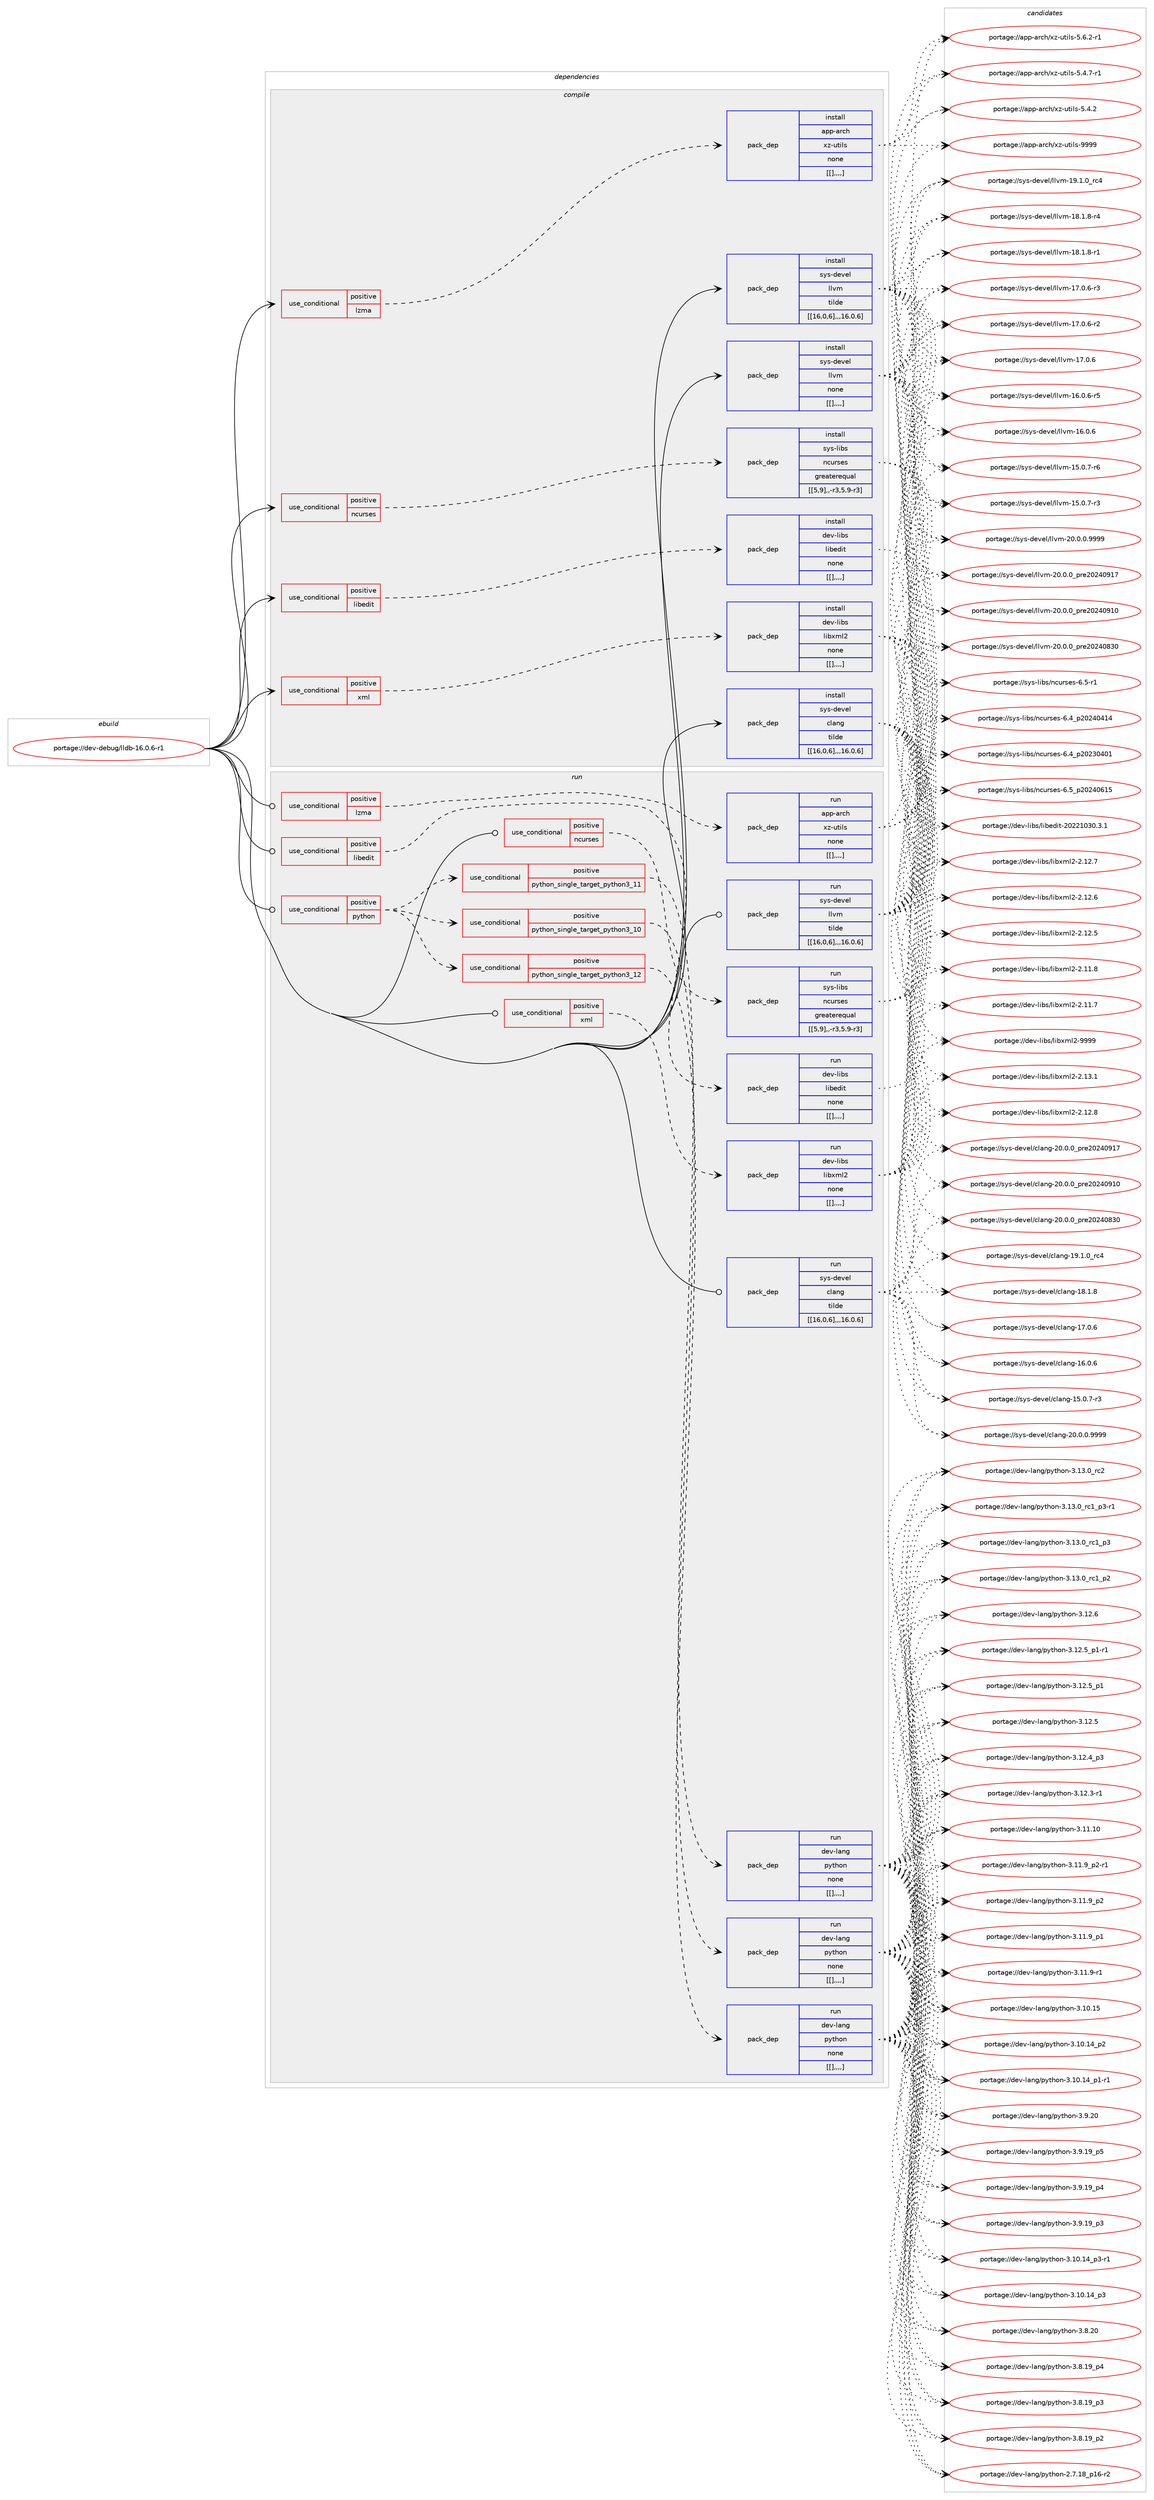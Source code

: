 digraph prolog {

# *************
# Graph options
# *************

newrank=true;
concentrate=true;
compound=true;
graph [rankdir=LR,fontname=Helvetica,fontsize=10,ranksep=1.5];#, ranksep=2.5, nodesep=0.2];
edge  [arrowhead=vee];
node  [fontname=Helvetica,fontsize=10];

# **********
# The ebuild
# **********

subgraph cluster_leftcol {
color=gray;
label=<<i>ebuild</i>>;
id [label="portage://dev-debug/lldb-16.0.6-r1", color=red, width=4, href="../dev-debug/lldb-16.0.6-r1.svg"];
}

# ****************
# The dependencies
# ****************

subgraph cluster_midcol {
color=gray;
label=<<i>dependencies</i>>;
subgraph cluster_compile {
fillcolor="#eeeeee";
style=filled;
label=<<i>compile</i>>;
subgraph cond19597 {
dependency72897 [label=<<TABLE BORDER="0" CELLBORDER="1" CELLSPACING="0" CELLPADDING="4"><TR><TD ROWSPAN="3" CELLPADDING="10">use_conditional</TD></TR><TR><TD>positive</TD></TR><TR><TD>libedit</TD></TR></TABLE>>, shape=none, color=red];
subgraph pack52352 {
dependency72898 [label=<<TABLE BORDER="0" CELLBORDER="1" CELLSPACING="0" CELLPADDING="4" WIDTH="220"><TR><TD ROWSPAN="6" CELLPADDING="30">pack_dep</TD></TR><TR><TD WIDTH="110">install</TD></TR><TR><TD>dev-libs</TD></TR><TR><TD>libedit</TD></TR><TR><TD>none</TD></TR><TR><TD>[[],,,,]</TD></TR></TABLE>>, shape=none, color=blue];
}
dependency72897:e -> dependency72898:w [weight=20,style="dashed",arrowhead="vee"];
}
id:e -> dependency72897:w [weight=20,style="solid",arrowhead="vee"];
subgraph cond19598 {
dependency72899 [label=<<TABLE BORDER="0" CELLBORDER="1" CELLSPACING="0" CELLPADDING="4"><TR><TD ROWSPAN="3" CELLPADDING="10">use_conditional</TD></TR><TR><TD>positive</TD></TR><TR><TD>lzma</TD></TR></TABLE>>, shape=none, color=red];
subgraph pack52353 {
dependency72900 [label=<<TABLE BORDER="0" CELLBORDER="1" CELLSPACING="0" CELLPADDING="4" WIDTH="220"><TR><TD ROWSPAN="6" CELLPADDING="30">pack_dep</TD></TR><TR><TD WIDTH="110">install</TD></TR><TR><TD>app-arch</TD></TR><TR><TD>xz-utils</TD></TR><TR><TD>none</TD></TR><TR><TD>[[],,,,]</TD></TR></TABLE>>, shape=none, color=blue];
}
dependency72899:e -> dependency72900:w [weight=20,style="dashed",arrowhead="vee"];
}
id:e -> dependency72899:w [weight=20,style="solid",arrowhead="vee"];
subgraph cond19599 {
dependency72901 [label=<<TABLE BORDER="0" CELLBORDER="1" CELLSPACING="0" CELLPADDING="4"><TR><TD ROWSPAN="3" CELLPADDING="10">use_conditional</TD></TR><TR><TD>positive</TD></TR><TR><TD>ncurses</TD></TR></TABLE>>, shape=none, color=red];
subgraph pack52354 {
dependency72902 [label=<<TABLE BORDER="0" CELLBORDER="1" CELLSPACING="0" CELLPADDING="4" WIDTH="220"><TR><TD ROWSPAN="6" CELLPADDING="30">pack_dep</TD></TR><TR><TD WIDTH="110">install</TD></TR><TR><TD>sys-libs</TD></TR><TR><TD>ncurses</TD></TR><TR><TD>greaterequal</TD></TR><TR><TD>[[5,9],,-r3,5.9-r3]</TD></TR></TABLE>>, shape=none, color=blue];
}
dependency72901:e -> dependency72902:w [weight=20,style="dashed",arrowhead="vee"];
}
id:e -> dependency72901:w [weight=20,style="solid",arrowhead="vee"];
subgraph cond19600 {
dependency72903 [label=<<TABLE BORDER="0" CELLBORDER="1" CELLSPACING="0" CELLPADDING="4"><TR><TD ROWSPAN="3" CELLPADDING="10">use_conditional</TD></TR><TR><TD>positive</TD></TR><TR><TD>xml</TD></TR></TABLE>>, shape=none, color=red];
subgraph pack52355 {
dependency72904 [label=<<TABLE BORDER="0" CELLBORDER="1" CELLSPACING="0" CELLPADDING="4" WIDTH="220"><TR><TD ROWSPAN="6" CELLPADDING="30">pack_dep</TD></TR><TR><TD WIDTH="110">install</TD></TR><TR><TD>dev-libs</TD></TR><TR><TD>libxml2</TD></TR><TR><TD>none</TD></TR><TR><TD>[[],,,,]</TD></TR></TABLE>>, shape=none, color=blue];
}
dependency72903:e -> dependency72904:w [weight=20,style="dashed",arrowhead="vee"];
}
id:e -> dependency72903:w [weight=20,style="solid",arrowhead="vee"];
subgraph pack52356 {
dependency72905 [label=<<TABLE BORDER="0" CELLBORDER="1" CELLSPACING="0" CELLPADDING="4" WIDTH="220"><TR><TD ROWSPAN="6" CELLPADDING="30">pack_dep</TD></TR><TR><TD WIDTH="110">install</TD></TR><TR><TD>sys-devel</TD></TR><TR><TD>clang</TD></TR><TR><TD>tilde</TD></TR><TR><TD>[[16,0,6],,,16.0.6]</TD></TR></TABLE>>, shape=none, color=blue];
}
id:e -> dependency72905:w [weight=20,style="solid",arrowhead="vee"];
subgraph pack52357 {
dependency72906 [label=<<TABLE BORDER="0" CELLBORDER="1" CELLSPACING="0" CELLPADDING="4" WIDTH="220"><TR><TD ROWSPAN="6" CELLPADDING="30">pack_dep</TD></TR><TR><TD WIDTH="110">install</TD></TR><TR><TD>sys-devel</TD></TR><TR><TD>llvm</TD></TR><TR><TD>tilde</TD></TR><TR><TD>[[16,0,6],,,16.0.6]</TD></TR></TABLE>>, shape=none, color=blue];
}
id:e -> dependency72906:w [weight=20,style="solid",arrowhead="vee"];
subgraph pack52358 {
dependency72907 [label=<<TABLE BORDER="0" CELLBORDER="1" CELLSPACING="0" CELLPADDING="4" WIDTH="220"><TR><TD ROWSPAN="6" CELLPADDING="30">pack_dep</TD></TR><TR><TD WIDTH="110">install</TD></TR><TR><TD>sys-devel</TD></TR><TR><TD>llvm</TD></TR><TR><TD>none</TD></TR><TR><TD>[[],,,,]</TD></TR></TABLE>>, shape=none, color=blue];
}
id:e -> dependency72907:w [weight=20,style="solid",arrowhead="vee"];
}
subgraph cluster_compileandrun {
fillcolor="#eeeeee";
style=filled;
label=<<i>compile and run</i>>;
}
subgraph cluster_run {
fillcolor="#eeeeee";
style=filled;
label=<<i>run</i>>;
subgraph cond19601 {
dependency72908 [label=<<TABLE BORDER="0" CELLBORDER="1" CELLSPACING="0" CELLPADDING="4"><TR><TD ROWSPAN="3" CELLPADDING="10">use_conditional</TD></TR><TR><TD>positive</TD></TR><TR><TD>libedit</TD></TR></TABLE>>, shape=none, color=red];
subgraph pack52359 {
dependency72909 [label=<<TABLE BORDER="0" CELLBORDER="1" CELLSPACING="0" CELLPADDING="4" WIDTH="220"><TR><TD ROWSPAN="6" CELLPADDING="30">pack_dep</TD></TR><TR><TD WIDTH="110">run</TD></TR><TR><TD>dev-libs</TD></TR><TR><TD>libedit</TD></TR><TR><TD>none</TD></TR><TR><TD>[[],,,,]</TD></TR></TABLE>>, shape=none, color=blue];
}
dependency72908:e -> dependency72909:w [weight=20,style="dashed",arrowhead="vee"];
}
id:e -> dependency72908:w [weight=20,style="solid",arrowhead="odot"];
subgraph cond19602 {
dependency72910 [label=<<TABLE BORDER="0" CELLBORDER="1" CELLSPACING="0" CELLPADDING="4"><TR><TD ROWSPAN="3" CELLPADDING="10">use_conditional</TD></TR><TR><TD>positive</TD></TR><TR><TD>lzma</TD></TR></TABLE>>, shape=none, color=red];
subgraph pack52360 {
dependency72911 [label=<<TABLE BORDER="0" CELLBORDER="1" CELLSPACING="0" CELLPADDING="4" WIDTH="220"><TR><TD ROWSPAN="6" CELLPADDING="30">pack_dep</TD></TR><TR><TD WIDTH="110">run</TD></TR><TR><TD>app-arch</TD></TR><TR><TD>xz-utils</TD></TR><TR><TD>none</TD></TR><TR><TD>[[],,,,]</TD></TR></TABLE>>, shape=none, color=blue];
}
dependency72910:e -> dependency72911:w [weight=20,style="dashed",arrowhead="vee"];
}
id:e -> dependency72910:w [weight=20,style="solid",arrowhead="odot"];
subgraph cond19603 {
dependency72912 [label=<<TABLE BORDER="0" CELLBORDER="1" CELLSPACING="0" CELLPADDING="4"><TR><TD ROWSPAN="3" CELLPADDING="10">use_conditional</TD></TR><TR><TD>positive</TD></TR><TR><TD>ncurses</TD></TR></TABLE>>, shape=none, color=red];
subgraph pack52361 {
dependency72913 [label=<<TABLE BORDER="0" CELLBORDER="1" CELLSPACING="0" CELLPADDING="4" WIDTH="220"><TR><TD ROWSPAN="6" CELLPADDING="30">pack_dep</TD></TR><TR><TD WIDTH="110">run</TD></TR><TR><TD>sys-libs</TD></TR><TR><TD>ncurses</TD></TR><TR><TD>greaterequal</TD></TR><TR><TD>[[5,9],,-r3,5.9-r3]</TD></TR></TABLE>>, shape=none, color=blue];
}
dependency72912:e -> dependency72913:w [weight=20,style="dashed",arrowhead="vee"];
}
id:e -> dependency72912:w [weight=20,style="solid",arrowhead="odot"];
subgraph cond19604 {
dependency72914 [label=<<TABLE BORDER="0" CELLBORDER="1" CELLSPACING="0" CELLPADDING="4"><TR><TD ROWSPAN="3" CELLPADDING="10">use_conditional</TD></TR><TR><TD>positive</TD></TR><TR><TD>python</TD></TR></TABLE>>, shape=none, color=red];
subgraph cond19605 {
dependency72915 [label=<<TABLE BORDER="0" CELLBORDER="1" CELLSPACING="0" CELLPADDING="4"><TR><TD ROWSPAN="3" CELLPADDING="10">use_conditional</TD></TR><TR><TD>positive</TD></TR><TR><TD>python_single_target_python3_10</TD></TR></TABLE>>, shape=none, color=red];
subgraph pack52362 {
dependency72916 [label=<<TABLE BORDER="0" CELLBORDER="1" CELLSPACING="0" CELLPADDING="4" WIDTH="220"><TR><TD ROWSPAN="6" CELLPADDING="30">pack_dep</TD></TR><TR><TD WIDTH="110">run</TD></TR><TR><TD>dev-lang</TD></TR><TR><TD>python</TD></TR><TR><TD>none</TD></TR><TR><TD>[[],,,,]</TD></TR></TABLE>>, shape=none, color=blue];
}
dependency72915:e -> dependency72916:w [weight=20,style="dashed",arrowhead="vee"];
}
dependency72914:e -> dependency72915:w [weight=20,style="dashed",arrowhead="vee"];
subgraph cond19606 {
dependency72917 [label=<<TABLE BORDER="0" CELLBORDER="1" CELLSPACING="0" CELLPADDING="4"><TR><TD ROWSPAN="3" CELLPADDING="10">use_conditional</TD></TR><TR><TD>positive</TD></TR><TR><TD>python_single_target_python3_11</TD></TR></TABLE>>, shape=none, color=red];
subgraph pack52363 {
dependency72918 [label=<<TABLE BORDER="0" CELLBORDER="1" CELLSPACING="0" CELLPADDING="4" WIDTH="220"><TR><TD ROWSPAN="6" CELLPADDING="30">pack_dep</TD></TR><TR><TD WIDTH="110">run</TD></TR><TR><TD>dev-lang</TD></TR><TR><TD>python</TD></TR><TR><TD>none</TD></TR><TR><TD>[[],,,,]</TD></TR></TABLE>>, shape=none, color=blue];
}
dependency72917:e -> dependency72918:w [weight=20,style="dashed",arrowhead="vee"];
}
dependency72914:e -> dependency72917:w [weight=20,style="dashed",arrowhead="vee"];
subgraph cond19607 {
dependency72919 [label=<<TABLE BORDER="0" CELLBORDER="1" CELLSPACING="0" CELLPADDING="4"><TR><TD ROWSPAN="3" CELLPADDING="10">use_conditional</TD></TR><TR><TD>positive</TD></TR><TR><TD>python_single_target_python3_12</TD></TR></TABLE>>, shape=none, color=red];
subgraph pack52364 {
dependency72920 [label=<<TABLE BORDER="0" CELLBORDER="1" CELLSPACING="0" CELLPADDING="4" WIDTH="220"><TR><TD ROWSPAN="6" CELLPADDING="30">pack_dep</TD></TR><TR><TD WIDTH="110">run</TD></TR><TR><TD>dev-lang</TD></TR><TR><TD>python</TD></TR><TR><TD>none</TD></TR><TR><TD>[[],,,,]</TD></TR></TABLE>>, shape=none, color=blue];
}
dependency72919:e -> dependency72920:w [weight=20,style="dashed",arrowhead="vee"];
}
dependency72914:e -> dependency72919:w [weight=20,style="dashed",arrowhead="vee"];
}
id:e -> dependency72914:w [weight=20,style="solid",arrowhead="odot"];
subgraph cond19608 {
dependency72921 [label=<<TABLE BORDER="0" CELLBORDER="1" CELLSPACING="0" CELLPADDING="4"><TR><TD ROWSPAN="3" CELLPADDING="10">use_conditional</TD></TR><TR><TD>positive</TD></TR><TR><TD>xml</TD></TR></TABLE>>, shape=none, color=red];
subgraph pack52365 {
dependency72922 [label=<<TABLE BORDER="0" CELLBORDER="1" CELLSPACING="0" CELLPADDING="4" WIDTH="220"><TR><TD ROWSPAN="6" CELLPADDING="30">pack_dep</TD></TR><TR><TD WIDTH="110">run</TD></TR><TR><TD>dev-libs</TD></TR><TR><TD>libxml2</TD></TR><TR><TD>none</TD></TR><TR><TD>[[],,,,]</TD></TR></TABLE>>, shape=none, color=blue];
}
dependency72921:e -> dependency72922:w [weight=20,style="dashed",arrowhead="vee"];
}
id:e -> dependency72921:w [weight=20,style="solid",arrowhead="odot"];
subgraph pack52366 {
dependency72923 [label=<<TABLE BORDER="0" CELLBORDER="1" CELLSPACING="0" CELLPADDING="4" WIDTH="220"><TR><TD ROWSPAN="6" CELLPADDING="30">pack_dep</TD></TR><TR><TD WIDTH="110">run</TD></TR><TR><TD>sys-devel</TD></TR><TR><TD>clang</TD></TR><TR><TD>tilde</TD></TR><TR><TD>[[16,0,6],,,16.0.6]</TD></TR></TABLE>>, shape=none, color=blue];
}
id:e -> dependency72923:w [weight=20,style="solid",arrowhead="odot"];
subgraph pack52367 {
dependency72924 [label=<<TABLE BORDER="0" CELLBORDER="1" CELLSPACING="0" CELLPADDING="4" WIDTH="220"><TR><TD ROWSPAN="6" CELLPADDING="30">pack_dep</TD></TR><TR><TD WIDTH="110">run</TD></TR><TR><TD>sys-devel</TD></TR><TR><TD>llvm</TD></TR><TR><TD>tilde</TD></TR><TR><TD>[[16,0,6],,,16.0.6]</TD></TR></TABLE>>, shape=none, color=blue];
}
id:e -> dependency72924:w [weight=20,style="solid",arrowhead="odot"];
}
}

# **************
# The candidates
# **************

subgraph cluster_choices {
rank=same;
color=gray;
label=<<i>candidates</i>>;

subgraph choice52352 {
color=black;
nodesep=1;
choice1001011184510810598115471081059810110010511645504850504948514846514649 [label="portage://dev-libs/libedit-20221030.3.1", color=red, width=4,href="../dev-libs/libedit-20221030.3.1.svg"];
dependency72898:e -> choice1001011184510810598115471081059810110010511645504850504948514846514649:w [style=dotted,weight="100"];
}
subgraph choice52353 {
color=black;
nodesep=1;
choice9711211245971149910447120122451171161051081154557575757 [label="portage://app-arch/xz-utils-9999", color=red, width=4,href="../app-arch/xz-utils-9999.svg"];
choice9711211245971149910447120122451171161051081154553465446504511449 [label="portage://app-arch/xz-utils-5.6.2-r1", color=red, width=4,href="../app-arch/xz-utils-5.6.2-r1.svg"];
choice9711211245971149910447120122451171161051081154553465246554511449 [label="portage://app-arch/xz-utils-5.4.7-r1", color=red, width=4,href="../app-arch/xz-utils-5.4.7-r1.svg"];
choice971121124597114991044712012245117116105108115455346524650 [label="portage://app-arch/xz-utils-5.4.2", color=red, width=4,href="../app-arch/xz-utils-5.4.2.svg"];
dependency72900:e -> choice9711211245971149910447120122451171161051081154557575757:w [style=dotted,weight="100"];
dependency72900:e -> choice9711211245971149910447120122451171161051081154553465446504511449:w [style=dotted,weight="100"];
dependency72900:e -> choice9711211245971149910447120122451171161051081154553465246554511449:w [style=dotted,weight="100"];
dependency72900:e -> choice971121124597114991044712012245117116105108115455346524650:w [style=dotted,weight="100"];
}
subgraph choice52354 {
color=black;
nodesep=1;
choice1151211154510810598115471109911711411510111545544653951125048505248544953 [label="portage://sys-libs/ncurses-6.5_p20240615", color=red, width=4,href="../sys-libs/ncurses-6.5_p20240615.svg"];
choice11512111545108105981154711099117114115101115455446534511449 [label="portage://sys-libs/ncurses-6.5-r1", color=red, width=4,href="../sys-libs/ncurses-6.5-r1.svg"];
choice1151211154510810598115471109911711411510111545544652951125048505248524952 [label="portage://sys-libs/ncurses-6.4_p20240414", color=red, width=4,href="../sys-libs/ncurses-6.4_p20240414.svg"];
choice1151211154510810598115471109911711411510111545544652951125048505148524849 [label="portage://sys-libs/ncurses-6.4_p20230401", color=red, width=4,href="../sys-libs/ncurses-6.4_p20230401.svg"];
dependency72902:e -> choice1151211154510810598115471109911711411510111545544653951125048505248544953:w [style=dotted,weight="100"];
dependency72902:e -> choice11512111545108105981154711099117114115101115455446534511449:w [style=dotted,weight="100"];
dependency72902:e -> choice1151211154510810598115471109911711411510111545544652951125048505248524952:w [style=dotted,weight="100"];
dependency72902:e -> choice1151211154510810598115471109911711411510111545544652951125048505148524849:w [style=dotted,weight="100"];
}
subgraph choice52355 {
color=black;
nodesep=1;
choice10010111845108105981154710810598120109108504557575757 [label="portage://dev-libs/libxml2-9999", color=red, width=4,href="../dev-libs/libxml2-9999.svg"];
choice100101118451081059811547108105981201091085045504649514649 [label="portage://dev-libs/libxml2-2.13.1", color=red, width=4,href="../dev-libs/libxml2-2.13.1.svg"];
choice100101118451081059811547108105981201091085045504649504656 [label="portage://dev-libs/libxml2-2.12.8", color=red, width=4,href="../dev-libs/libxml2-2.12.8.svg"];
choice100101118451081059811547108105981201091085045504649504655 [label="portage://dev-libs/libxml2-2.12.7", color=red, width=4,href="../dev-libs/libxml2-2.12.7.svg"];
choice100101118451081059811547108105981201091085045504649504654 [label="portage://dev-libs/libxml2-2.12.6", color=red, width=4,href="../dev-libs/libxml2-2.12.6.svg"];
choice100101118451081059811547108105981201091085045504649504653 [label="portage://dev-libs/libxml2-2.12.5", color=red, width=4,href="../dev-libs/libxml2-2.12.5.svg"];
choice100101118451081059811547108105981201091085045504649494656 [label="portage://dev-libs/libxml2-2.11.8", color=red, width=4,href="../dev-libs/libxml2-2.11.8.svg"];
choice100101118451081059811547108105981201091085045504649494655 [label="portage://dev-libs/libxml2-2.11.7", color=red, width=4,href="../dev-libs/libxml2-2.11.7.svg"];
dependency72904:e -> choice10010111845108105981154710810598120109108504557575757:w [style=dotted,weight="100"];
dependency72904:e -> choice100101118451081059811547108105981201091085045504649514649:w [style=dotted,weight="100"];
dependency72904:e -> choice100101118451081059811547108105981201091085045504649504656:w [style=dotted,weight="100"];
dependency72904:e -> choice100101118451081059811547108105981201091085045504649504655:w [style=dotted,weight="100"];
dependency72904:e -> choice100101118451081059811547108105981201091085045504649504654:w [style=dotted,weight="100"];
dependency72904:e -> choice100101118451081059811547108105981201091085045504649504653:w [style=dotted,weight="100"];
dependency72904:e -> choice100101118451081059811547108105981201091085045504649494656:w [style=dotted,weight="100"];
dependency72904:e -> choice100101118451081059811547108105981201091085045504649494655:w [style=dotted,weight="100"];
}
subgraph choice52356 {
color=black;
nodesep=1;
choice11512111545100101118101108479910897110103455048464846484657575757 [label="portage://sys-devel/clang-20.0.0.9999", color=red, width=4,href="../sys-devel/clang-20.0.0.9999.svg"];
choice1151211154510010111810110847991089711010345504846484648951121141015048505248574955 [label="portage://sys-devel/clang-20.0.0_pre20240917", color=red, width=4,href="../sys-devel/clang-20.0.0_pre20240917.svg"];
choice1151211154510010111810110847991089711010345504846484648951121141015048505248574948 [label="portage://sys-devel/clang-20.0.0_pre20240910", color=red, width=4,href="../sys-devel/clang-20.0.0_pre20240910.svg"];
choice1151211154510010111810110847991089711010345504846484648951121141015048505248565148 [label="portage://sys-devel/clang-20.0.0_pre20240830", color=red, width=4,href="../sys-devel/clang-20.0.0_pre20240830.svg"];
choice1151211154510010111810110847991089711010345495746494648951149952 [label="portage://sys-devel/clang-19.1.0_rc4", color=red, width=4,href="../sys-devel/clang-19.1.0_rc4.svg"];
choice1151211154510010111810110847991089711010345495646494656 [label="portage://sys-devel/clang-18.1.8", color=red, width=4,href="../sys-devel/clang-18.1.8.svg"];
choice1151211154510010111810110847991089711010345495546484654 [label="portage://sys-devel/clang-17.0.6", color=red, width=4,href="../sys-devel/clang-17.0.6.svg"];
choice1151211154510010111810110847991089711010345495446484654 [label="portage://sys-devel/clang-16.0.6", color=red, width=4,href="../sys-devel/clang-16.0.6.svg"];
choice11512111545100101118101108479910897110103454953464846554511451 [label="portage://sys-devel/clang-15.0.7-r3", color=red, width=4,href="../sys-devel/clang-15.0.7-r3.svg"];
dependency72905:e -> choice11512111545100101118101108479910897110103455048464846484657575757:w [style=dotted,weight="100"];
dependency72905:e -> choice1151211154510010111810110847991089711010345504846484648951121141015048505248574955:w [style=dotted,weight="100"];
dependency72905:e -> choice1151211154510010111810110847991089711010345504846484648951121141015048505248574948:w [style=dotted,weight="100"];
dependency72905:e -> choice1151211154510010111810110847991089711010345504846484648951121141015048505248565148:w [style=dotted,weight="100"];
dependency72905:e -> choice1151211154510010111810110847991089711010345495746494648951149952:w [style=dotted,weight="100"];
dependency72905:e -> choice1151211154510010111810110847991089711010345495646494656:w [style=dotted,weight="100"];
dependency72905:e -> choice1151211154510010111810110847991089711010345495546484654:w [style=dotted,weight="100"];
dependency72905:e -> choice1151211154510010111810110847991089711010345495446484654:w [style=dotted,weight="100"];
dependency72905:e -> choice11512111545100101118101108479910897110103454953464846554511451:w [style=dotted,weight="100"];
}
subgraph choice52357 {
color=black;
nodesep=1;
choice1151211154510010111810110847108108118109455048464846484657575757 [label="portage://sys-devel/llvm-20.0.0.9999", color=red, width=4,href="../sys-devel/llvm-20.0.0.9999.svg"];
choice115121115451001011181011084710810811810945504846484648951121141015048505248574955 [label="portage://sys-devel/llvm-20.0.0_pre20240917", color=red, width=4,href="../sys-devel/llvm-20.0.0_pre20240917.svg"];
choice115121115451001011181011084710810811810945504846484648951121141015048505248574948 [label="portage://sys-devel/llvm-20.0.0_pre20240910", color=red, width=4,href="../sys-devel/llvm-20.0.0_pre20240910.svg"];
choice115121115451001011181011084710810811810945504846484648951121141015048505248565148 [label="portage://sys-devel/llvm-20.0.0_pre20240830", color=red, width=4,href="../sys-devel/llvm-20.0.0_pre20240830.svg"];
choice115121115451001011181011084710810811810945495746494648951149952 [label="portage://sys-devel/llvm-19.1.0_rc4", color=red, width=4,href="../sys-devel/llvm-19.1.0_rc4.svg"];
choice1151211154510010111810110847108108118109454956464946564511452 [label="portage://sys-devel/llvm-18.1.8-r4", color=red, width=4,href="../sys-devel/llvm-18.1.8-r4.svg"];
choice1151211154510010111810110847108108118109454956464946564511449 [label="portage://sys-devel/llvm-18.1.8-r1", color=red, width=4,href="../sys-devel/llvm-18.1.8-r1.svg"];
choice1151211154510010111810110847108108118109454955464846544511451 [label="portage://sys-devel/llvm-17.0.6-r3", color=red, width=4,href="../sys-devel/llvm-17.0.6-r3.svg"];
choice1151211154510010111810110847108108118109454955464846544511450 [label="portage://sys-devel/llvm-17.0.6-r2", color=red, width=4,href="../sys-devel/llvm-17.0.6-r2.svg"];
choice115121115451001011181011084710810811810945495546484654 [label="portage://sys-devel/llvm-17.0.6", color=red, width=4,href="../sys-devel/llvm-17.0.6.svg"];
choice1151211154510010111810110847108108118109454954464846544511453 [label="portage://sys-devel/llvm-16.0.6-r5", color=red, width=4,href="../sys-devel/llvm-16.0.6-r5.svg"];
choice115121115451001011181011084710810811810945495446484654 [label="portage://sys-devel/llvm-16.0.6", color=red, width=4,href="../sys-devel/llvm-16.0.6.svg"];
choice1151211154510010111810110847108108118109454953464846554511454 [label="portage://sys-devel/llvm-15.0.7-r6", color=red, width=4,href="../sys-devel/llvm-15.0.7-r6.svg"];
choice1151211154510010111810110847108108118109454953464846554511451 [label="portage://sys-devel/llvm-15.0.7-r3", color=red, width=4,href="../sys-devel/llvm-15.0.7-r3.svg"];
dependency72906:e -> choice1151211154510010111810110847108108118109455048464846484657575757:w [style=dotted,weight="100"];
dependency72906:e -> choice115121115451001011181011084710810811810945504846484648951121141015048505248574955:w [style=dotted,weight="100"];
dependency72906:e -> choice115121115451001011181011084710810811810945504846484648951121141015048505248574948:w [style=dotted,weight="100"];
dependency72906:e -> choice115121115451001011181011084710810811810945504846484648951121141015048505248565148:w [style=dotted,weight="100"];
dependency72906:e -> choice115121115451001011181011084710810811810945495746494648951149952:w [style=dotted,weight="100"];
dependency72906:e -> choice1151211154510010111810110847108108118109454956464946564511452:w [style=dotted,weight="100"];
dependency72906:e -> choice1151211154510010111810110847108108118109454956464946564511449:w [style=dotted,weight="100"];
dependency72906:e -> choice1151211154510010111810110847108108118109454955464846544511451:w [style=dotted,weight="100"];
dependency72906:e -> choice1151211154510010111810110847108108118109454955464846544511450:w [style=dotted,weight="100"];
dependency72906:e -> choice115121115451001011181011084710810811810945495546484654:w [style=dotted,weight="100"];
dependency72906:e -> choice1151211154510010111810110847108108118109454954464846544511453:w [style=dotted,weight="100"];
dependency72906:e -> choice115121115451001011181011084710810811810945495446484654:w [style=dotted,weight="100"];
dependency72906:e -> choice1151211154510010111810110847108108118109454953464846554511454:w [style=dotted,weight="100"];
dependency72906:e -> choice1151211154510010111810110847108108118109454953464846554511451:w [style=dotted,weight="100"];
}
subgraph choice52358 {
color=black;
nodesep=1;
choice1151211154510010111810110847108108118109455048464846484657575757 [label="portage://sys-devel/llvm-20.0.0.9999", color=red, width=4,href="../sys-devel/llvm-20.0.0.9999.svg"];
choice115121115451001011181011084710810811810945504846484648951121141015048505248574955 [label="portage://sys-devel/llvm-20.0.0_pre20240917", color=red, width=4,href="../sys-devel/llvm-20.0.0_pre20240917.svg"];
choice115121115451001011181011084710810811810945504846484648951121141015048505248574948 [label="portage://sys-devel/llvm-20.0.0_pre20240910", color=red, width=4,href="../sys-devel/llvm-20.0.0_pre20240910.svg"];
choice115121115451001011181011084710810811810945504846484648951121141015048505248565148 [label="portage://sys-devel/llvm-20.0.0_pre20240830", color=red, width=4,href="../sys-devel/llvm-20.0.0_pre20240830.svg"];
choice115121115451001011181011084710810811810945495746494648951149952 [label="portage://sys-devel/llvm-19.1.0_rc4", color=red, width=4,href="../sys-devel/llvm-19.1.0_rc4.svg"];
choice1151211154510010111810110847108108118109454956464946564511452 [label="portage://sys-devel/llvm-18.1.8-r4", color=red, width=4,href="../sys-devel/llvm-18.1.8-r4.svg"];
choice1151211154510010111810110847108108118109454956464946564511449 [label="portage://sys-devel/llvm-18.1.8-r1", color=red, width=4,href="../sys-devel/llvm-18.1.8-r1.svg"];
choice1151211154510010111810110847108108118109454955464846544511451 [label="portage://sys-devel/llvm-17.0.6-r3", color=red, width=4,href="../sys-devel/llvm-17.0.6-r3.svg"];
choice1151211154510010111810110847108108118109454955464846544511450 [label="portage://sys-devel/llvm-17.0.6-r2", color=red, width=4,href="../sys-devel/llvm-17.0.6-r2.svg"];
choice115121115451001011181011084710810811810945495546484654 [label="portage://sys-devel/llvm-17.0.6", color=red, width=4,href="../sys-devel/llvm-17.0.6.svg"];
choice1151211154510010111810110847108108118109454954464846544511453 [label="portage://sys-devel/llvm-16.0.6-r5", color=red, width=4,href="../sys-devel/llvm-16.0.6-r5.svg"];
choice115121115451001011181011084710810811810945495446484654 [label="portage://sys-devel/llvm-16.0.6", color=red, width=4,href="../sys-devel/llvm-16.0.6.svg"];
choice1151211154510010111810110847108108118109454953464846554511454 [label="portage://sys-devel/llvm-15.0.7-r6", color=red, width=4,href="../sys-devel/llvm-15.0.7-r6.svg"];
choice1151211154510010111810110847108108118109454953464846554511451 [label="portage://sys-devel/llvm-15.0.7-r3", color=red, width=4,href="../sys-devel/llvm-15.0.7-r3.svg"];
dependency72907:e -> choice1151211154510010111810110847108108118109455048464846484657575757:w [style=dotted,weight="100"];
dependency72907:e -> choice115121115451001011181011084710810811810945504846484648951121141015048505248574955:w [style=dotted,weight="100"];
dependency72907:e -> choice115121115451001011181011084710810811810945504846484648951121141015048505248574948:w [style=dotted,weight="100"];
dependency72907:e -> choice115121115451001011181011084710810811810945504846484648951121141015048505248565148:w [style=dotted,weight="100"];
dependency72907:e -> choice115121115451001011181011084710810811810945495746494648951149952:w [style=dotted,weight="100"];
dependency72907:e -> choice1151211154510010111810110847108108118109454956464946564511452:w [style=dotted,weight="100"];
dependency72907:e -> choice1151211154510010111810110847108108118109454956464946564511449:w [style=dotted,weight="100"];
dependency72907:e -> choice1151211154510010111810110847108108118109454955464846544511451:w [style=dotted,weight="100"];
dependency72907:e -> choice1151211154510010111810110847108108118109454955464846544511450:w [style=dotted,weight="100"];
dependency72907:e -> choice115121115451001011181011084710810811810945495546484654:w [style=dotted,weight="100"];
dependency72907:e -> choice1151211154510010111810110847108108118109454954464846544511453:w [style=dotted,weight="100"];
dependency72907:e -> choice115121115451001011181011084710810811810945495446484654:w [style=dotted,weight="100"];
dependency72907:e -> choice1151211154510010111810110847108108118109454953464846554511454:w [style=dotted,weight="100"];
dependency72907:e -> choice1151211154510010111810110847108108118109454953464846554511451:w [style=dotted,weight="100"];
}
subgraph choice52359 {
color=black;
nodesep=1;
choice1001011184510810598115471081059810110010511645504850504948514846514649 [label="portage://dev-libs/libedit-20221030.3.1", color=red, width=4,href="../dev-libs/libedit-20221030.3.1.svg"];
dependency72909:e -> choice1001011184510810598115471081059810110010511645504850504948514846514649:w [style=dotted,weight="100"];
}
subgraph choice52360 {
color=black;
nodesep=1;
choice9711211245971149910447120122451171161051081154557575757 [label="portage://app-arch/xz-utils-9999", color=red, width=4,href="../app-arch/xz-utils-9999.svg"];
choice9711211245971149910447120122451171161051081154553465446504511449 [label="portage://app-arch/xz-utils-5.6.2-r1", color=red, width=4,href="../app-arch/xz-utils-5.6.2-r1.svg"];
choice9711211245971149910447120122451171161051081154553465246554511449 [label="portage://app-arch/xz-utils-5.4.7-r1", color=red, width=4,href="../app-arch/xz-utils-5.4.7-r1.svg"];
choice971121124597114991044712012245117116105108115455346524650 [label="portage://app-arch/xz-utils-5.4.2", color=red, width=4,href="../app-arch/xz-utils-5.4.2.svg"];
dependency72911:e -> choice9711211245971149910447120122451171161051081154557575757:w [style=dotted,weight="100"];
dependency72911:e -> choice9711211245971149910447120122451171161051081154553465446504511449:w [style=dotted,weight="100"];
dependency72911:e -> choice9711211245971149910447120122451171161051081154553465246554511449:w [style=dotted,weight="100"];
dependency72911:e -> choice971121124597114991044712012245117116105108115455346524650:w [style=dotted,weight="100"];
}
subgraph choice52361 {
color=black;
nodesep=1;
choice1151211154510810598115471109911711411510111545544653951125048505248544953 [label="portage://sys-libs/ncurses-6.5_p20240615", color=red, width=4,href="../sys-libs/ncurses-6.5_p20240615.svg"];
choice11512111545108105981154711099117114115101115455446534511449 [label="portage://sys-libs/ncurses-6.5-r1", color=red, width=4,href="../sys-libs/ncurses-6.5-r1.svg"];
choice1151211154510810598115471109911711411510111545544652951125048505248524952 [label="portage://sys-libs/ncurses-6.4_p20240414", color=red, width=4,href="../sys-libs/ncurses-6.4_p20240414.svg"];
choice1151211154510810598115471109911711411510111545544652951125048505148524849 [label="portage://sys-libs/ncurses-6.4_p20230401", color=red, width=4,href="../sys-libs/ncurses-6.4_p20230401.svg"];
dependency72913:e -> choice1151211154510810598115471109911711411510111545544653951125048505248544953:w [style=dotted,weight="100"];
dependency72913:e -> choice11512111545108105981154711099117114115101115455446534511449:w [style=dotted,weight="100"];
dependency72913:e -> choice1151211154510810598115471109911711411510111545544652951125048505248524952:w [style=dotted,weight="100"];
dependency72913:e -> choice1151211154510810598115471109911711411510111545544652951125048505148524849:w [style=dotted,weight="100"];
}
subgraph choice52362 {
color=black;
nodesep=1;
choice10010111845108971101034711212111610411111045514649514648951149950 [label="portage://dev-lang/python-3.13.0_rc2", color=red, width=4,href="../dev-lang/python-3.13.0_rc2.svg"];
choice1001011184510897110103471121211161041111104551464951464895114994995112514511449 [label="portage://dev-lang/python-3.13.0_rc1_p3-r1", color=red, width=4,href="../dev-lang/python-3.13.0_rc1_p3-r1.svg"];
choice100101118451089711010347112121116104111110455146495146489511499499511251 [label="portage://dev-lang/python-3.13.0_rc1_p3", color=red, width=4,href="../dev-lang/python-3.13.0_rc1_p3.svg"];
choice100101118451089711010347112121116104111110455146495146489511499499511250 [label="portage://dev-lang/python-3.13.0_rc1_p2", color=red, width=4,href="../dev-lang/python-3.13.0_rc1_p2.svg"];
choice10010111845108971101034711212111610411111045514649504654 [label="portage://dev-lang/python-3.12.6", color=red, width=4,href="../dev-lang/python-3.12.6.svg"];
choice1001011184510897110103471121211161041111104551464950465395112494511449 [label="portage://dev-lang/python-3.12.5_p1-r1", color=red, width=4,href="../dev-lang/python-3.12.5_p1-r1.svg"];
choice100101118451089711010347112121116104111110455146495046539511249 [label="portage://dev-lang/python-3.12.5_p1", color=red, width=4,href="../dev-lang/python-3.12.5_p1.svg"];
choice10010111845108971101034711212111610411111045514649504653 [label="portage://dev-lang/python-3.12.5", color=red, width=4,href="../dev-lang/python-3.12.5.svg"];
choice100101118451089711010347112121116104111110455146495046529511251 [label="portage://dev-lang/python-3.12.4_p3", color=red, width=4,href="../dev-lang/python-3.12.4_p3.svg"];
choice100101118451089711010347112121116104111110455146495046514511449 [label="portage://dev-lang/python-3.12.3-r1", color=red, width=4,href="../dev-lang/python-3.12.3-r1.svg"];
choice1001011184510897110103471121211161041111104551464949464948 [label="portage://dev-lang/python-3.11.10", color=red, width=4,href="../dev-lang/python-3.11.10.svg"];
choice1001011184510897110103471121211161041111104551464949465795112504511449 [label="portage://dev-lang/python-3.11.9_p2-r1", color=red, width=4,href="../dev-lang/python-3.11.9_p2-r1.svg"];
choice100101118451089711010347112121116104111110455146494946579511250 [label="portage://dev-lang/python-3.11.9_p2", color=red, width=4,href="../dev-lang/python-3.11.9_p2.svg"];
choice100101118451089711010347112121116104111110455146494946579511249 [label="portage://dev-lang/python-3.11.9_p1", color=red, width=4,href="../dev-lang/python-3.11.9_p1.svg"];
choice100101118451089711010347112121116104111110455146494946574511449 [label="portage://dev-lang/python-3.11.9-r1", color=red, width=4,href="../dev-lang/python-3.11.9-r1.svg"];
choice1001011184510897110103471121211161041111104551464948464953 [label="portage://dev-lang/python-3.10.15", color=red, width=4,href="../dev-lang/python-3.10.15.svg"];
choice100101118451089711010347112121116104111110455146494846495295112514511449 [label="portage://dev-lang/python-3.10.14_p3-r1", color=red, width=4,href="../dev-lang/python-3.10.14_p3-r1.svg"];
choice10010111845108971101034711212111610411111045514649484649529511251 [label="portage://dev-lang/python-3.10.14_p3", color=red, width=4,href="../dev-lang/python-3.10.14_p3.svg"];
choice10010111845108971101034711212111610411111045514649484649529511250 [label="portage://dev-lang/python-3.10.14_p2", color=red, width=4,href="../dev-lang/python-3.10.14_p2.svg"];
choice100101118451089711010347112121116104111110455146494846495295112494511449 [label="portage://dev-lang/python-3.10.14_p1-r1", color=red, width=4,href="../dev-lang/python-3.10.14_p1-r1.svg"];
choice10010111845108971101034711212111610411111045514657465048 [label="portage://dev-lang/python-3.9.20", color=red, width=4,href="../dev-lang/python-3.9.20.svg"];
choice100101118451089711010347112121116104111110455146574649579511253 [label="portage://dev-lang/python-3.9.19_p5", color=red, width=4,href="../dev-lang/python-3.9.19_p5.svg"];
choice100101118451089711010347112121116104111110455146574649579511252 [label="portage://dev-lang/python-3.9.19_p4", color=red, width=4,href="../dev-lang/python-3.9.19_p4.svg"];
choice100101118451089711010347112121116104111110455146574649579511251 [label="portage://dev-lang/python-3.9.19_p3", color=red, width=4,href="../dev-lang/python-3.9.19_p3.svg"];
choice10010111845108971101034711212111610411111045514656465048 [label="portage://dev-lang/python-3.8.20", color=red, width=4,href="../dev-lang/python-3.8.20.svg"];
choice100101118451089711010347112121116104111110455146564649579511252 [label="portage://dev-lang/python-3.8.19_p4", color=red, width=4,href="../dev-lang/python-3.8.19_p4.svg"];
choice100101118451089711010347112121116104111110455146564649579511251 [label="portage://dev-lang/python-3.8.19_p3", color=red, width=4,href="../dev-lang/python-3.8.19_p3.svg"];
choice100101118451089711010347112121116104111110455146564649579511250 [label="portage://dev-lang/python-3.8.19_p2", color=red, width=4,href="../dev-lang/python-3.8.19_p2.svg"];
choice100101118451089711010347112121116104111110455046554649569511249544511450 [label="portage://dev-lang/python-2.7.18_p16-r2", color=red, width=4,href="../dev-lang/python-2.7.18_p16-r2.svg"];
dependency72916:e -> choice10010111845108971101034711212111610411111045514649514648951149950:w [style=dotted,weight="100"];
dependency72916:e -> choice1001011184510897110103471121211161041111104551464951464895114994995112514511449:w [style=dotted,weight="100"];
dependency72916:e -> choice100101118451089711010347112121116104111110455146495146489511499499511251:w [style=dotted,weight="100"];
dependency72916:e -> choice100101118451089711010347112121116104111110455146495146489511499499511250:w [style=dotted,weight="100"];
dependency72916:e -> choice10010111845108971101034711212111610411111045514649504654:w [style=dotted,weight="100"];
dependency72916:e -> choice1001011184510897110103471121211161041111104551464950465395112494511449:w [style=dotted,weight="100"];
dependency72916:e -> choice100101118451089711010347112121116104111110455146495046539511249:w [style=dotted,weight="100"];
dependency72916:e -> choice10010111845108971101034711212111610411111045514649504653:w [style=dotted,weight="100"];
dependency72916:e -> choice100101118451089711010347112121116104111110455146495046529511251:w [style=dotted,weight="100"];
dependency72916:e -> choice100101118451089711010347112121116104111110455146495046514511449:w [style=dotted,weight="100"];
dependency72916:e -> choice1001011184510897110103471121211161041111104551464949464948:w [style=dotted,weight="100"];
dependency72916:e -> choice1001011184510897110103471121211161041111104551464949465795112504511449:w [style=dotted,weight="100"];
dependency72916:e -> choice100101118451089711010347112121116104111110455146494946579511250:w [style=dotted,weight="100"];
dependency72916:e -> choice100101118451089711010347112121116104111110455146494946579511249:w [style=dotted,weight="100"];
dependency72916:e -> choice100101118451089711010347112121116104111110455146494946574511449:w [style=dotted,weight="100"];
dependency72916:e -> choice1001011184510897110103471121211161041111104551464948464953:w [style=dotted,weight="100"];
dependency72916:e -> choice100101118451089711010347112121116104111110455146494846495295112514511449:w [style=dotted,weight="100"];
dependency72916:e -> choice10010111845108971101034711212111610411111045514649484649529511251:w [style=dotted,weight="100"];
dependency72916:e -> choice10010111845108971101034711212111610411111045514649484649529511250:w [style=dotted,weight="100"];
dependency72916:e -> choice100101118451089711010347112121116104111110455146494846495295112494511449:w [style=dotted,weight="100"];
dependency72916:e -> choice10010111845108971101034711212111610411111045514657465048:w [style=dotted,weight="100"];
dependency72916:e -> choice100101118451089711010347112121116104111110455146574649579511253:w [style=dotted,weight="100"];
dependency72916:e -> choice100101118451089711010347112121116104111110455146574649579511252:w [style=dotted,weight="100"];
dependency72916:e -> choice100101118451089711010347112121116104111110455146574649579511251:w [style=dotted,weight="100"];
dependency72916:e -> choice10010111845108971101034711212111610411111045514656465048:w [style=dotted,weight="100"];
dependency72916:e -> choice100101118451089711010347112121116104111110455146564649579511252:w [style=dotted,weight="100"];
dependency72916:e -> choice100101118451089711010347112121116104111110455146564649579511251:w [style=dotted,weight="100"];
dependency72916:e -> choice100101118451089711010347112121116104111110455146564649579511250:w [style=dotted,weight="100"];
dependency72916:e -> choice100101118451089711010347112121116104111110455046554649569511249544511450:w [style=dotted,weight="100"];
}
subgraph choice52363 {
color=black;
nodesep=1;
choice10010111845108971101034711212111610411111045514649514648951149950 [label="portage://dev-lang/python-3.13.0_rc2", color=red, width=4,href="../dev-lang/python-3.13.0_rc2.svg"];
choice1001011184510897110103471121211161041111104551464951464895114994995112514511449 [label="portage://dev-lang/python-3.13.0_rc1_p3-r1", color=red, width=4,href="../dev-lang/python-3.13.0_rc1_p3-r1.svg"];
choice100101118451089711010347112121116104111110455146495146489511499499511251 [label="portage://dev-lang/python-3.13.0_rc1_p3", color=red, width=4,href="../dev-lang/python-3.13.0_rc1_p3.svg"];
choice100101118451089711010347112121116104111110455146495146489511499499511250 [label="portage://dev-lang/python-3.13.0_rc1_p2", color=red, width=4,href="../dev-lang/python-3.13.0_rc1_p2.svg"];
choice10010111845108971101034711212111610411111045514649504654 [label="portage://dev-lang/python-3.12.6", color=red, width=4,href="../dev-lang/python-3.12.6.svg"];
choice1001011184510897110103471121211161041111104551464950465395112494511449 [label="portage://dev-lang/python-3.12.5_p1-r1", color=red, width=4,href="../dev-lang/python-3.12.5_p1-r1.svg"];
choice100101118451089711010347112121116104111110455146495046539511249 [label="portage://dev-lang/python-3.12.5_p1", color=red, width=4,href="../dev-lang/python-3.12.5_p1.svg"];
choice10010111845108971101034711212111610411111045514649504653 [label="portage://dev-lang/python-3.12.5", color=red, width=4,href="../dev-lang/python-3.12.5.svg"];
choice100101118451089711010347112121116104111110455146495046529511251 [label="portage://dev-lang/python-3.12.4_p3", color=red, width=4,href="../dev-lang/python-3.12.4_p3.svg"];
choice100101118451089711010347112121116104111110455146495046514511449 [label="portage://dev-lang/python-3.12.3-r1", color=red, width=4,href="../dev-lang/python-3.12.3-r1.svg"];
choice1001011184510897110103471121211161041111104551464949464948 [label="portage://dev-lang/python-3.11.10", color=red, width=4,href="../dev-lang/python-3.11.10.svg"];
choice1001011184510897110103471121211161041111104551464949465795112504511449 [label="portage://dev-lang/python-3.11.9_p2-r1", color=red, width=4,href="../dev-lang/python-3.11.9_p2-r1.svg"];
choice100101118451089711010347112121116104111110455146494946579511250 [label="portage://dev-lang/python-3.11.9_p2", color=red, width=4,href="../dev-lang/python-3.11.9_p2.svg"];
choice100101118451089711010347112121116104111110455146494946579511249 [label="portage://dev-lang/python-3.11.9_p1", color=red, width=4,href="../dev-lang/python-3.11.9_p1.svg"];
choice100101118451089711010347112121116104111110455146494946574511449 [label="portage://dev-lang/python-3.11.9-r1", color=red, width=4,href="../dev-lang/python-3.11.9-r1.svg"];
choice1001011184510897110103471121211161041111104551464948464953 [label="portage://dev-lang/python-3.10.15", color=red, width=4,href="../dev-lang/python-3.10.15.svg"];
choice100101118451089711010347112121116104111110455146494846495295112514511449 [label="portage://dev-lang/python-3.10.14_p3-r1", color=red, width=4,href="../dev-lang/python-3.10.14_p3-r1.svg"];
choice10010111845108971101034711212111610411111045514649484649529511251 [label="portage://dev-lang/python-3.10.14_p3", color=red, width=4,href="../dev-lang/python-3.10.14_p3.svg"];
choice10010111845108971101034711212111610411111045514649484649529511250 [label="portage://dev-lang/python-3.10.14_p2", color=red, width=4,href="../dev-lang/python-3.10.14_p2.svg"];
choice100101118451089711010347112121116104111110455146494846495295112494511449 [label="portage://dev-lang/python-3.10.14_p1-r1", color=red, width=4,href="../dev-lang/python-3.10.14_p1-r1.svg"];
choice10010111845108971101034711212111610411111045514657465048 [label="portage://dev-lang/python-3.9.20", color=red, width=4,href="../dev-lang/python-3.9.20.svg"];
choice100101118451089711010347112121116104111110455146574649579511253 [label="portage://dev-lang/python-3.9.19_p5", color=red, width=4,href="../dev-lang/python-3.9.19_p5.svg"];
choice100101118451089711010347112121116104111110455146574649579511252 [label="portage://dev-lang/python-3.9.19_p4", color=red, width=4,href="../dev-lang/python-3.9.19_p4.svg"];
choice100101118451089711010347112121116104111110455146574649579511251 [label="portage://dev-lang/python-3.9.19_p3", color=red, width=4,href="../dev-lang/python-3.9.19_p3.svg"];
choice10010111845108971101034711212111610411111045514656465048 [label="portage://dev-lang/python-3.8.20", color=red, width=4,href="../dev-lang/python-3.8.20.svg"];
choice100101118451089711010347112121116104111110455146564649579511252 [label="portage://dev-lang/python-3.8.19_p4", color=red, width=4,href="../dev-lang/python-3.8.19_p4.svg"];
choice100101118451089711010347112121116104111110455146564649579511251 [label="portage://dev-lang/python-3.8.19_p3", color=red, width=4,href="../dev-lang/python-3.8.19_p3.svg"];
choice100101118451089711010347112121116104111110455146564649579511250 [label="portage://dev-lang/python-3.8.19_p2", color=red, width=4,href="../dev-lang/python-3.8.19_p2.svg"];
choice100101118451089711010347112121116104111110455046554649569511249544511450 [label="portage://dev-lang/python-2.7.18_p16-r2", color=red, width=4,href="../dev-lang/python-2.7.18_p16-r2.svg"];
dependency72918:e -> choice10010111845108971101034711212111610411111045514649514648951149950:w [style=dotted,weight="100"];
dependency72918:e -> choice1001011184510897110103471121211161041111104551464951464895114994995112514511449:w [style=dotted,weight="100"];
dependency72918:e -> choice100101118451089711010347112121116104111110455146495146489511499499511251:w [style=dotted,weight="100"];
dependency72918:e -> choice100101118451089711010347112121116104111110455146495146489511499499511250:w [style=dotted,weight="100"];
dependency72918:e -> choice10010111845108971101034711212111610411111045514649504654:w [style=dotted,weight="100"];
dependency72918:e -> choice1001011184510897110103471121211161041111104551464950465395112494511449:w [style=dotted,weight="100"];
dependency72918:e -> choice100101118451089711010347112121116104111110455146495046539511249:w [style=dotted,weight="100"];
dependency72918:e -> choice10010111845108971101034711212111610411111045514649504653:w [style=dotted,weight="100"];
dependency72918:e -> choice100101118451089711010347112121116104111110455146495046529511251:w [style=dotted,weight="100"];
dependency72918:e -> choice100101118451089711010347112121116104111110455146495046514511449:w [style=dotted,weight="100"];
dependency72918:e -> choice1001011184510897110103471121211161041111104551464949464948:w [style=dotted,weight="100"];
dependency72918:e -> choice1001011184510897110103471121211161041111104551464949465795112504511449:w [style=dotted,weight="100"];
dependency72918:e -> choice100101118451089711010347112121116104111110455146494946579511250:w [style=dotted,weight="100"];
dependency72918:e -> choice100101118451089711010347112121116104111110455146494946579511249:w [style=dotted,weight="100"];
dependency72918:e -> choice100101118451089711010347112121116104111110455146494946574511449:w [style=dotted,weight="100"];
dependency72918:e -> choice1001011184510897110103471121211161041111104551464948464953:w [style=dotted,weight="100"];
dependency72918:e -> choice100101118451089711010347112121116104111110455146494846495295112514511449:w [style=dotted,weight="100"];
dependency72918:e -> choice10010111845108971101034711212111610411111045514649484649529511251:w [style=dotted,weight="100"];
dependency72918:e -> choice10010111845108971101034711212111610411111045514649484649529511250:w [style=dotted,weight="100"];
dependency72918:e -> choice100101118451089711010347112121116104111110455146494846495295112494511449:w [style=dotted,weight="100"];
dependency72918:e -> choice10010111845108971101034711212111610411111045514657465048:w [style=dotted,weight="100"];
dependency72918:e -> choice100101118451089711010347112121116104111110455146574649579511253:w [style=dotted,weight="100"];
dependency72918:e -> choice100101118451089711010347112121116104111110455146574649579511252:w [style=dotted,weight="100"];
dependency72918:e -> choice100101118451089711010347112121116104111110455146574649579511251:w [style=dotted,weight="100"];
dependency72918:e -> choice10010111845108971101034711212111610411111045514656465048:w [style=dotted,weight="100"];
dependency72918:e -> choice100101118451089711010347112121116104111110455146564649579511252:w [style=dotted,weight="100"];
dependency72918:e -> choice100101118451089711010347112121116104111110455146564649579511251:w [style=dotted,weight="100"];
dependency72918:e -> choice100101118451089711010347112121116104111110455146564649579511250:w [style=dotted,weight="100"];
dependency72918:e -> choice100101118451089711010347112121116104111110455046554649569511249544511450:w [style=dotted,weight="100"];
}
subgraph choice52364 {
color=black;
nodesep=1;
choice10010111845108971101034711212111610411111045514649514648951149950 [label="portage://dev-lang/python-3.13.0_rc2", color=red, width=4,href="../dev-lang/python-3.13.0_rc2.svg"];
choice1001011184510897110103471121211161041111104551464951464895114994995112514511449 [label="portage://dev-lang/python-3.13.0_rc1_p3-r1", color=red, width=4,href="../dev-lang/python-3.13.0_rc1_p3-r1.svg"];
choice100101118451089711010347112121116104111110455146495146489511499499511251 [label="portage://dev-lang/python-3.13.0_rc1_p3", color=red, width=4,href="../dev-lang/python-3.13.0_rc1_p3.svg"];
choice100101118451089711010347112121116104111110455146495146489511499499511250 [label="portage://dev-lang/python-3.13.0_rc1_p2", color=red, width=4,href="../dev-lang/python-3.13.0_rc1_p2.svg"];
choice10010111845108971101034711212111610411111045514649504654 [label="portage://dev-lang/python-3.12.6", color=red, width=4,href="../dev-lang/python-3.12.6.svg"];
choice1001011184510897110103471121211161041111104551464950465395112494511449 [label="portage://dev-lang/python-3.12.5_p1-r1", color=red, width=4,href="../dev-lang/python-3.12.5_p1-r1.svg"];
choice100101118451089711010347112121116104111110455146495046539511249 [label="portage://dev-lang/python-3.12.5_p1", color=red, width=4,href="../dev-lang/python-3.12.5_p1.svg"];
choice10010111845108971101034711212111610411111045514649504653 [label="portage://dev-lang/python-3.12.5", color=red, width=4,href="../dev-lang/python-3.12.5.svg"];
choice100101118451089711010347112121116104111110455146495046529511251 [label="portage://dev-lang/python-3.12.4_p3", color=red, width=4,href="../dev-lang/python-3.12.4_p3.svg"];
choice100101118451089711010347112121116104111110455146495046514511449 [label="portage://dev-lang/python-3.12.3-r1", color=red, width=4,href="../dev-lang/python-3.12.3-r1.svg"];
choice1001011184510897110103471121211161041111104551464949464948 [label="portage://dev-lang/python-3.11.10", color=red, width=4,href="../dev-lang/python-3.11.10.svg"];
choice1001011184510897110103471121211161041111104551464949465795112504511449 [label="portage://dev-lang/python-3.11.9_p2-r1", color=red, width=4,href="../dev-lang/python-3.11.9_p2-r1.svg"];
choice100101118451089711010347112121116104111110455146494946579511250 [label="portage://dev-lang/python-3.11.9_p2", color=red, width=4,href="../dev-lang/python-3.11.9_p2.svg"];
choice100101118451089711010347112121116104111110455146494946579511249 [label="portage://dev-lang/python-3.11.9_p1", color=red, width=4,href="../dev-lang/python-3.11.9_p1.svg"];
choice100101118451089711010347112121116104111110455146494946574511449 [label="portage://dev-lang/python-3.11.9-r1", color=red, width=4,href="../dev-lang/python-3.11.9-r1.svg"];
choice1001011184510897110103471121211161041111104551464948464953 [label="portage://dev-lang/python-3.10.15", color=red, width=4,href="../dev-lang/python-3.10.15.svg"];
choice100101118451089711010347112121116104111110455146494846495295112514511449 [label="portage://dev-lang/python-3.10.14_p3-r1", color=red, width=4,href="../dev-lang/python-3.10.14_p3-r1.svg"];
choice10010111845108971101034711212111610411111045514649484649529511251 [label="portage://dev-lang/python-3.10.14_p3", color=red, width=4,href="../dev-lang/python-3.10.14_p3.svg"];
choice10010111845108971101034711212111610411111045514649484649529511250 [label="portage://dev-lang/python-3.10.14_p2", color=red, width=4,href="../dev-lang/python-3.10.14_p2.svg"];
choice100101118451089711010347112121116104111110455146494846495295112494511449 [label="portage://dev-lang/python-3.10.14_p1-r1", color=red, width=4,href="../dev-lang/python-3.10.14_p1-r1.svg"];
choice10010111845108971101034711212111610411111045514657465048 [label="portage://dev-lang/python-3.9.20", color=red, width=4,href="../dev-lang/python-3.9.20.svg"];
choice100101118451089711010347112121116104111110455146574649579511253 [label="portage://dev-lang/python-3.9.19_p5", color=red, width=4,href="../dev-lang/python-3.9.19_p5.svg"];
choice100101118451089711010347112121116104111110455146574649579511252 [label="portage://dev-lang/python-3.9.19_p4", color=red, width=4,href="../dev-lang/python-3.9.19_p4.svg"];
choice100101118451089711010347112121116104111110455146574649579511251 [label="portage://dev-lang/python-3.9.19_p3", color=red, width=4,href="../dev-lang/python-3.9.19_p3.svg"];
choice10010111845108971101034711212111610411111045514656465048 [label="portage://dev-lang/python-3.8.20", color=red, width=4,href="../dev-lang/python-3.8.20.svg"];
choice100101118451089711010347112121116104111110455146564649579511252 [label="portage://dev-lang/python-3.8.19_p4", color=red, width=4,href="../dev-lang/python-3.8.19_p4.svg"];
choice100101118451089711010347112121116104111110455146564649579511251 [label="portage://dev-lang/python-3.8.19_p3", color=red, width=4,href="../dev-lang/python-3.8.19_p3.svg"];
choice100101118451089711010347112121116104111110455146564649579511250 [label="portage://dev-lang/python-3.8.19_p2", color=red, width=4,href="../dev-lang/python-3.8.19_p2.svg"];
choice100101118451089711010347112121116104111110455046554649569511249544511450 [label="portage://dev-lang/python-2.7.18_p16-r2", color=red, width=4,href="../dev-lang/python-2.7.18_p16-r2.svg"];
dependency72920:e -> choice10010111845108971101034711212111610411111045514649514648951149950:w [style=dotted,weight="100"];
dependency72920:e -> choice1001011184510897110103471121211161041111104551464951464895114994995112514511449:w [style=dotted,weight="100"];
dependency72920:e -> choice100101118451089711010347112121116104111110455146495146489511499499511251:w [style=dotted,weight="100"];
dependency72920:e -> choice100101118451089711010347112121116104111110455146495146489511499499511250:w [style=dotted,weight="100"];
dependency72920:e -> choice10010111845108971101034711212111610411111045514649504654:w [style=dotted,weight="100"];
dependency72920:e -> choice1001011184510897110103471121211161041111104551464950465395112494511449:w [style=dotted,weight="100"];
dependency72920:e -> choice100101118451089711010347112121116104111110455146495046539511249:w [style=dotted,weight="100"];
dependency72920:e -> choice10010111845108971101034711212111610411111045514649504653:w [style=dotted,weight="100"];
dependency72920:e -> choice100101118451089711010347112121116104111110455146495046529511251:w [style=dotted,weight="100"];
dependency72920:e -> choice100101118451089711010347112121116104111110455146495046514511449:w [style=dotted,weight="100"];
dependency72920:e -> choice1001011184510897110103471121211161041111104551464949464948:w [style=dotted,weight="100"];
dependency72920:e -> choice1001011184510897110103471121211161041111104551464949465795112504511449:w [style=dotted,weight="100"];
dependency72920:e -> choice100101118451089711010347112121116104111110455146494946579511250:w [style=dotted,weight="100"];
dependency72920:e -> choice100101118451089711010347112121116104111110455146494946579511249:w [style=dotted,weight="100"];
dependency72920:e -> choice100101118451089711010347112121116104111110455146494946574511449:w [style=dotted,weight="100"];
dependency72920:e -> choice1001011184510897110103471121211161041111104551464948464953:w [style=dotted,weight="100"];
dependency72920:e -> choice100101118451089711010347112121116104111110455146494846495295112514511449:w [style=dotted,weight="100"];
dependency72920:e -> choice10010111845108971101034711212111610411111045514649484649529511251:w [style=dotted,weight="100"];
dependency72920:e -> choice10010111845108971101034711212111610411111045514649484649529511250:w [style=dotted,weight="100"];
dependency72920:e -> choice100101118451089711010347112121116104111110455146494846495295112494511449:w [style=dotted,weight="100"];
dependency72920:e -> choice10010111845108971101034711212111610411111045514657465048:w [style=dotted,weight="100"];
dependency72920:e -> choice100101118451089711010347112121116104111110455146574649579511253:w [style=dotted,weight="100"];
dependency72920:e -> choice100101118451089711010347112121116104111110455146574649579511252:w [style=dotted,weight="100"];
dependency72920:e -> choice100101118451089711010347112121116104111110455146574649579511251:w [style=dotted,weight="100"];
dependency72920:e -> choice10010111845108971101034711212111610411111045514656465048:w [style=dotted,weight="100"];
dependency72920:e -> choice100101118451089711010347112121116104111110455146564649579511252:w [style=dotted,weight="100"];
dependency72920:e -> choice100101118451089711010347112121116104111110455146564649579511251:w [style=dotted,weight="100"];
dependency72920:e -> choice100101118451089711010347112121116104111110455146564649579511250:w [style=dotted,weight="100"];
dependency72920:e -> choice100101118451089711010347112121116104111110455046554649569511249544511450:w [style=dotted,weight="100"];
}
subgraph choice52365 {
color=black;
nodesep=1;
choice10010111845108105981154710810598120109108504557575757 [label="portage://dev-libs/libxml2-9999", color=red, width=4,href="../dev-libs/libxml2-9999.svg"];
choice100101118451081059811547108105981201091085045504649514649 [label="portage://dev-libs/libxml2-2.13.1", color=red, width=4,href="../dev-libs/libxml2-2.13.1.svg"];
choice100101118451081059811547108105981201091085045504649504656 [label="portage://dev-libs/libxml2-2.12.8", color=red, width=4,href="../dev-libs/libxml2-2.12.8.svg"];
choice100101118451081059811547108105981201091085045504649504655 [label="portage://dev-libs/libxml2-2.12.7", color=red, width=4,href="../dev-libs/libxml2-2.12.7.svg"];
choice100101118451081059811547108105981201091085045504649504654 [label="portage://dev-libs/libxml2-2.12.6", color=red, width=4,href="../dev-libs/libxml2-2.12.6.svg"];
choice100101118451081059811547108105981201091085045504649504653 [label="portage://dev-libs/libxml2-2.12.5", color=red, width=4,href="../dev-libs/libxml2-2.12.5.svg"];
choice100101118451081059811547108105981201091085045504649494656 [label="portage://dev-libs/libxml2-2.11.8", color=red, width=4,href="../dev-libs/libxml2-2.11.8.svg"];
choice100101118451081059811547108105981201091085045504649494655 [label="portage://dev-libs/libxml2-2.11.7", color=red, width=4,href="../dev-libs/libxml2-2.11.7.svg"];
dependency72922:e -> choice10010111845108105981154710810598120109108504557575757:w [style=dotted,weight="100"];
dependency72922:e -> choice100101118451081059811547108105981201091085045504649514649:w [style=dotted,weight="100"];
dependency72922:e -> choice100101118451081059811547108105981201091085045504649504656:w [style=dotted,weight="100"];
dependency72922:e -> choice100101118451081059811547108105981201091085045504649504655:w [style=dotted,weight="100"];
dependency72922:e -> choice100101118451081059811547108105981201091085045504649504654:w [style=dotted,weight="100"];
dependency72922:e -> choice100101118451081059811547108105981201091085045504649504653:w [style=dotted,weight="100"];
dependency72922:e -> choice100101118451081059811547108105981201091085045504649494656:w [style=dotted,weight="100"];
dependency72922:e -> choice100101118451081059811547108105981201091085045504649494655:w [style=dotted,weight="100"];
}
subgraph choice52366 {
color=black;
nodesep=1;
choice11512111545100101118101108479910897110103455048464846484657575757 [label="portage://sys-devel/clang-20.0.0.9999", color=red, width=4,href="../sys-devel/clang-20.0.0.9999.svg"];
choice1151211154510010111810110847991089711010345504846484648951121141015048505248574955 [label="portage://sys-devel/clang-20.0.0_pre20240917", color=red, width=4,href="../sys-devel/clang-20.0.0_pre20240917.svg"];
choice1151211154510010111810110847991089711010345504846484648951121141015048505248574948 [label="portage://sys-devel/clang-20.0.0_pre20240910", color=red, width=4,href="../sys-devel/clang-20.0.0_pre20240910.svg"];
choice1151211154510010111810110847991089711010345504846484648951121141015048505248565148 [label="portage://sys-devel/clang-20.0.0_pre20240830", color=red, width=4,href="../sys-devel/clang-20.0.0_pre20240830.svg"];
choice1151211154510010111810110847991089711010345495746494648951149952 [label="portage://sys-devel/clang-19.1.0_rc4", color=red, width=4,href="../sys-devel/clang-19.1.0_rc4.svg"];
choice1151211154510010111810110847991089711010345495646494656 [label="portage://sys-devel/clang-18.1.8", color=red, width=4,href="../sys-devel/clang-18.1.8.svg"];
choice1151211154510010111810110847991089711010345495546484654 [label="portage://sys-devel/clang-17.0.6", color=red, width=4,href="../sys-devel/clang-17.0.6.svg"];
choice1151211154510010111810110847991089711010345495446484654 [label="portage://sys-devel/clang-16.0.6", color=red, width=4,href="../sys-devel/clang-16.0.6.svg"];
choice11512111545100101118101108479910897110103454953464846554511451 [label="portage://sys-devel/clang-15.0.7-r3", color=red, width=4,href="../sys-devel/clang-15.0.7-r3.svg"];
dependency72923:e -> choice11512111545100101118101108479910897110103455048464846484657575757:w [style=dotted,weight="100"];
dependency72923:e -> choice1151211154510010111810110847991089711010345504846484648951121141015048505248574955:w [style=dotted,weight="100"];
dependency72923:e -> choice1151211154510010111810110847991089711010345504846484648951121141015048505248574948:w [style=dotted,weight="100"];
dependency72923:e -> choice1151211154510010111810110847991089711010345504846484648951121141015048505248565148:w [style=dotted,weight="100"];
dependency72923:e -> choice1151211154510010111810110847991089711010345495746494648951149952:w [style=dotted,weight="100"];
dependency72923:e -> choice1151211154510010111810110847991089711010345495646494656:w [style=dotted,weight="100"];
dependency72923:e -> choice1151211154510010111810110847991089711010345495546484654:w [style=dotted,weight="100"];
dependency72923:e -> choice1151211154510010111810110847991089711010345495446484654:w [style=dotted,weight="100"];
dependency72923:e -> choice11512111545100101118101108479910897110103454953464846554511451:w [style=dotted,weight="100"];
}
subgraph choice52367 {
color=black;
nodesep=1;
choice1151211154510010111810110847108108118109455048464846484657575757 [label="portage://sys-devel/llvm-20.0.0.9999", color=red, width=4,href="../sys-devel/llvm-20.0.0.9999.svg"];
choice115121115451001011181011084710810811810945504846484648951121141015048505248574955 [label="portage://sys-devel/llvm-20.0.0_pre20240917", color=red, width=4,href="../sys-devel/llvm-20.0.0_pre20240917.svg"];
choice115121115451001011181011084710810811810945504846484648951121141015048505248574948 [label="portage://sys-devel/llvm-20.0.0_pre20240910", color=red, width=4,href="../sys-devel/llvm-20.0.0_pre20240910.svg"];
choice115121115451001011181011084710810811810945504846484648951121141015048505248565148 [label="portage://sys-devel/llvm-20.0.0_pre20240830", color=red, width=4,href="../sys-devel/llvm-20.0.0_pre20240830.svg"];
choice115121115451001011181011084710810811810945495746494648951149952 [label="portage://sys-devel/llvm-19.1.0_rc4", color=red, width=4,href="../sys-devel/llvm-19.1.0_rc4.svg"];
choice1151211154510010111810110847108108118109454956464946564511452 [label="portage://sys-devel/llvm-18.1.8-r4", color=red, width=4,href="../sys-devel/llvm-18.1.8-r4.svg"];
choice1151211154510010111810110847108108118109454956464946564511449 [label="portage://sys-devel/llvm-18.1.8-r1", color=red, width=4,href="../sys-devel/llvm-18.1.8-r1.svg"];
choice1151211154510010111810110847108108118109454955464846544511451 [label="portage://sys-devel/llvm-17.0.6-r3", color=red, width=4,href="../sys-devel/llvm-17.0.6-r3.svg"];
choice1151211154510010111810110847108108118109454955464846544511450 [label="portage://sys-devel/llvm-17.0.6-r2", color=red, width=4,href="../sys-devel/llvm-17.0.6-r2.svg"];
choice115121115451001011181011084710810811810945495546484654 [label="portage://sys-devel/llvm-17.0.6", color=red, width=4,href="../sys-devel/llvm-17.0.6.svg"];
choice1151211154510010111810110847108108118109454954464846544511453 [label="portage://sys-devel/llvm-16.0.6-r5", color=red, width=4,href="../sys-devel/llvm-16.0.6-r5.svg"];
choice115121115451001011181011084710810811810945495446484654 [label="portage://sys-devel/llvm-16.0.6", color=red, width=4,href="../sys-devel/llvm-16.0.6.svg"];
choice1151211154510010111810110847108108118109454953464846554511454 [label="portage://sys-devel/llvm-15.0.7-r6", color=red, width=4,href="../sys-devel/llvm-15.0.7-r6.svg"];
choice1151211154510010111810110847108108118109454953464846554511451 [label="portage://sys-devel/llvm-15.0.7-r3", color=red, width=4,href="../sys-devel/llvm-15.0.7-r3.svg"];
dependency72924:e -> choice1151211154510010111810110847108108118109455048464846484657575757:w [style=dotted,weight="100"];
dependency72924:e -> choice115121115451001011181011084710810811810945504846484648951121141015048505248574955:w [style=dotted,weight="100"];
dependency72924:e -> choice115121115451001011181011084710810811810945504846484648951121141015048505248574948:w [style=dotted,weight="100"];
dependency72924:e -> choice115121115451001011181011084710810811810945504846484648951121141015048505248565148:w [style=dotted,weight="100"];
dependency72924:e -> choice115121115451001011181011084710810811810945495746494648951149952:w [style=dotted,weight="100"];
dependency72924:e -> choice1151211154510010111810110847108108118109454956464946564511452:w [style=dotted,weight="100"];
dependency72924:e -> choice1151211154510010111810110847108108118109454956464946564511449:w [style=dotted,weight="100"];
dependency72924:e -> choice1151211154510010111810110847108108118109454955464846544511451:w [style=dotted,weight="100"];
dependency72924:e -> choice1151211154510010111810110847108108118109454955464846544511450:w [style=dotted,weight="100"];
dependency72924:e -> choice115121115451001011181011084710810811810945495546484654:w [style=dotted,weight="100"];
dependency72924:e -> choice1151211154510010111810110847108108118109454954464846544511453:w [style=dotted,weight="100"];
dependency72924:e -> choice115121115451001011181011084710810811810945495446484654:w [style=dotted,weight="100"];
dependency72924:e -> choice1151211154510010111810110847108108118109454953464846554511454:w [style=dotted,weight="100"];
dependency72924:e -> choice1151211154510010111810110847108108118109454953464846554511451:w [style=dotted,weight="100"];
}
}

}
